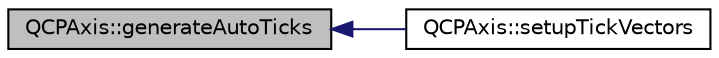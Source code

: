 digraph "QCPAxis::generateAutoTicks"
{
  edge [fontname="Helvetica",fontsize="10",labelfontname="Helvetica",labelfontsize="10"];
  node [fontname="Helvetica",fontsize="10",shape=record];
  rankdir="LR";
  Node261 [label="QCPAxis::generateAutoTicks",height=0.2,width=0.4,color="black", fillcolor="grey75", style="filled", fontcolor="black"];
  Node261 -> Node262 [dir="back",color="midnightblue",fontsize="10",style="solid",fontname="Helvetica"];
  Node262 [label="QCPAxis::setupTickVectors",height=0.2,width=0.4,color="black", fillcolor="white", style="filled",URL="$class_q_c_p_axis.html#a57d9e961bae7d62f5b4e1f143e660c78"];
}
